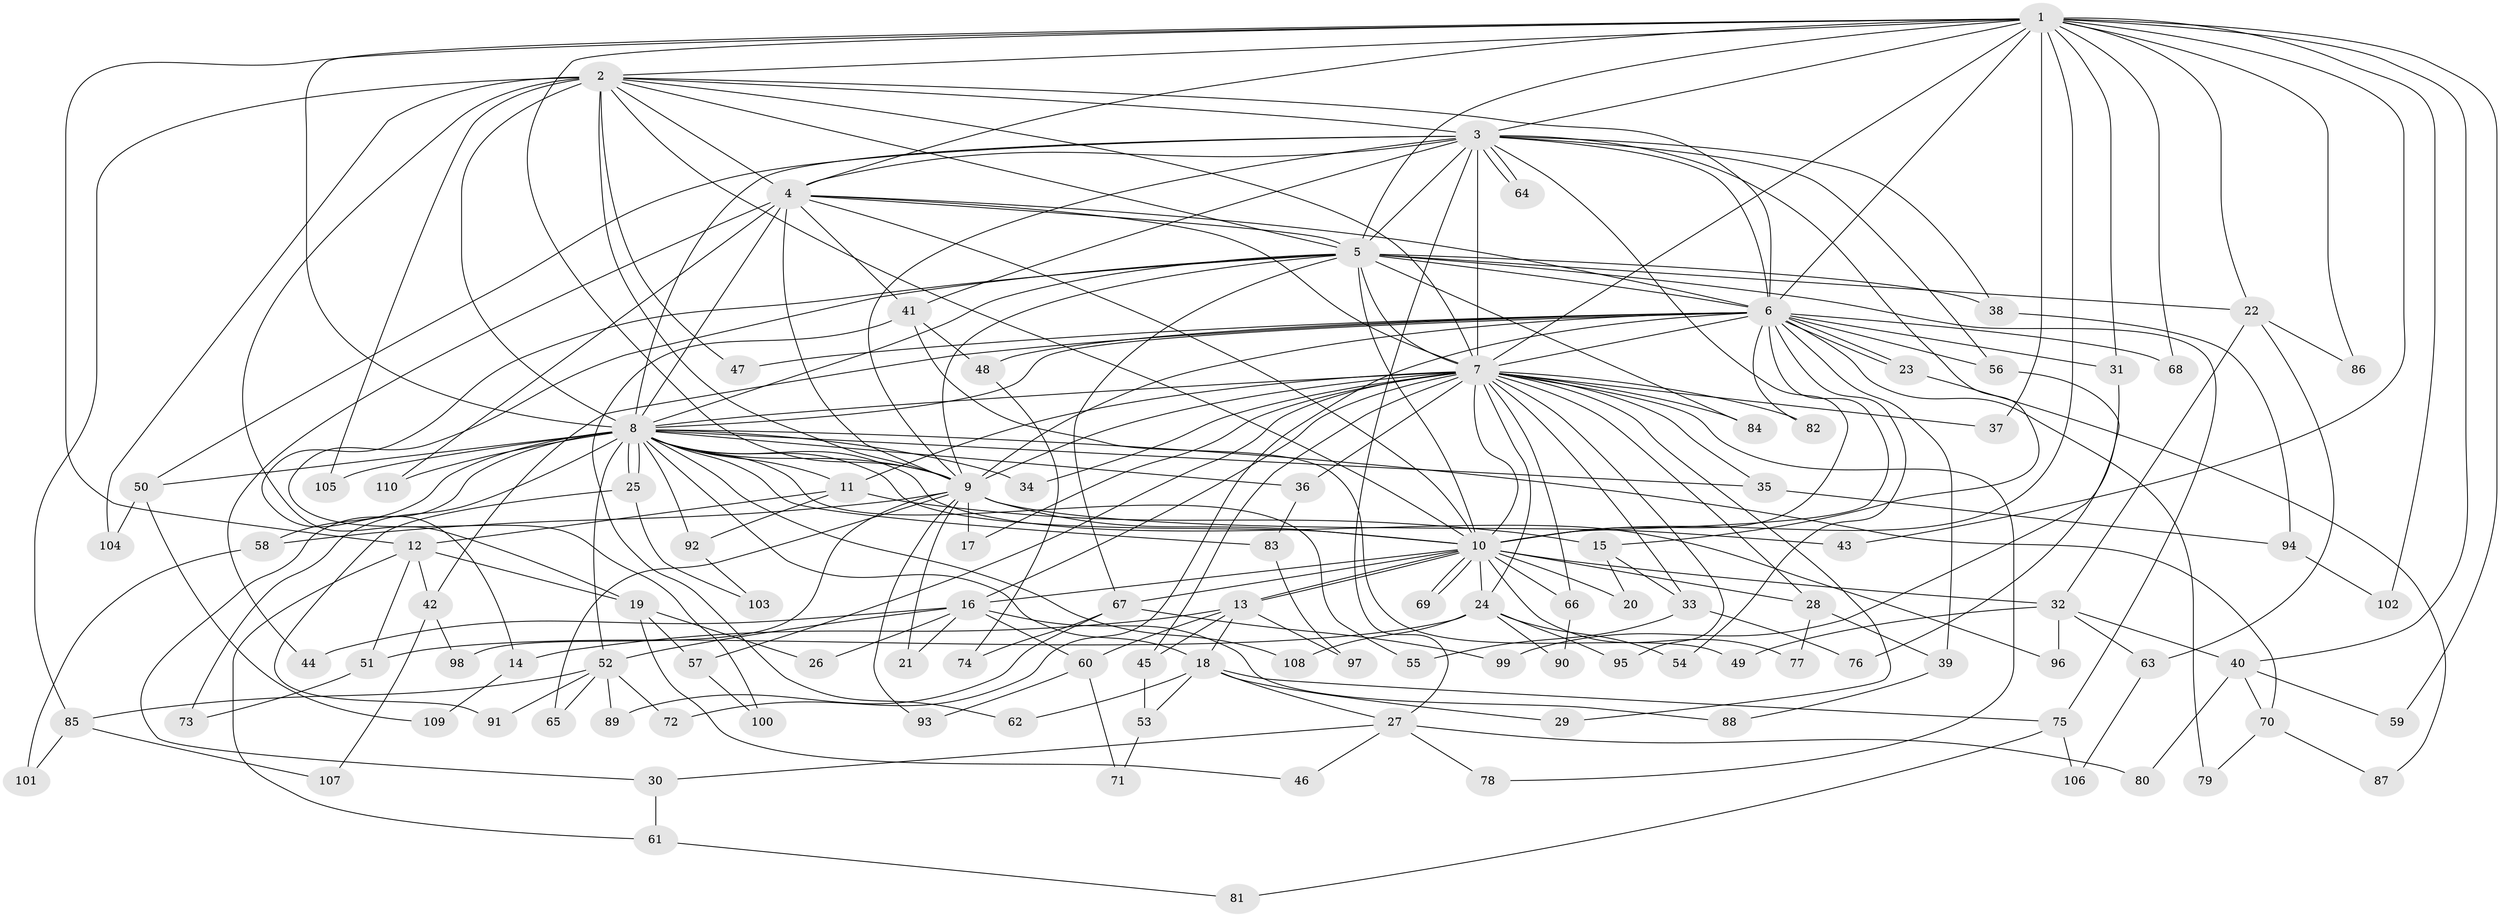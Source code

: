 // Generated by graph-tools (version 1.1) at 2025/01/03/09/25 03:01:21]
// undirected, 110 vertices, 245 edges
graph export_dot {
graph [start="1"]
  node [color=gray90,style=filled];
  1;
  2;
  3;
  4;
  5;
  6;
  7;
  8;
  9;
  10;
  11;
  12;
  13;
  14;
  15;
  16;
  17;
  18;
  19;
  20;
  21;
  22;
  23;
  24;
  25;
  26;
  27;
  28;
  29;
  30;
  31;
  32;
  33;
  34;
  35;
  36;
  37;
  38;
  39;
  40;
  41;
  42;
  43;
  44;
  45;
  46;
  47;
  48;
  49;
  50;
  51;
  52;
  53;
  54;
  55;
  56;
  57;
  58;
  59;
  60;
  61;
  62;
  63;
  64;
  65;
  66;
  67;
  68;
  69;
  70;
  71;
  72;
  73;
  74;
  75;
  76;
  77;
  78;
  79;
  80;
  81;
  82;
  83;
  84;
  85;
  86;
  87;
  88;
  89;
  90;
  91;
  92;
  93;
  94;
  95;
  96;
  97;
  98;
  99;
  100;
  101;
  102;
  103;
  104;
  105;
  106;
  107;
  108;
  109;
  110;
  1 -- 2;
  1 -- 3;
  1 -- 4;
  1 -- 5;
  1 -- 6;
  1 -- 7;
  1 -- 8;
  1 -- 9;
  1 -- 10;
  1 -- 12;
  1 -- 22;
  1 -- 31;
  1 -- 37;
  1 -- 40;
  1 -- 43;
  1 -- 59;
  1 -- 68;
  1 -- 86;
  1 -- 102;
  2 -- 3;
  2 -- 4;
  2 -- 5;
  2 -- 6;
  2 -- 7;
  2 -- 8;
  2 -- 9;
  2 -- 10;
  2 -- 19;
  2 -- 47;
  2 -- 85;
  2 -- 104;
  2 -- 105;
  3 -- 4;
  3 -- 5;
  3 -- 6;
  3 -- 7;
  3 -- 8;
  3 -- 9;
  3 -- 10;
  3 -- 15;
  3 -- 27;
  3 -- 38;
  3 -- 41;
  3 -- 50;
  3 -- 56;
  3 -- 64;
  3 -- 64;
  4 -- 5;
  4 -- 6;
  4 -- 7;
  4 -- 8;
  4 -- 9;
  4 -- 10;
  4 -- 41;
  4 -- 44;
  4 -- 110;
  5 -- 6;
  5 -- 7;
  5 -- 8;
  5 -- 9;
  5 -- 10;
  5 -- 14;
  5 -- 22;
  5 -- 38;
  5 -- 67;
  5 -- 75;
  5 -- 84;
  5 -- 100;
  6 -- 7;
  6 -- 8;
  6 -- 9;
  6 -- 10;
  6 -- 23;
  6 -- 23;
  6 -- 31;
  6 -- 39;
  6 -- 42;
  6 -- 47;
  6 -- 48;
  6 -- 54;
  6 -- 56;
  6 -- 68;
  6 -- 72;
  6 -- 79;
  6 -- 82;
  7 -- 8;
  7 -- 9;
  7 -- 10;
  7 -- 11;
  7 -- 16;
  7 -- 17;
  7 -- 24;
  7 -- 28;
  7 -- 29;
  7 -- 33;
  7 -- 34;
  7 -- 35;
  7 -- 36;
  7 -- 37;
  7 -- 45;
  7 -- 57;
  7 -- 66;
  7 -- 78;
  7 -- 82;
  7 -- 84;
  7 -- 95;
  8 -- 9;
  8 -- 10;
  8 -- 11;
  8 -- 18;
  8 -- 25;
  8 -- 25;
  8 -- 30;
  8 -- 34;
  8 -- 35;
  8 -- 36;
  8 -- 50;
  8 -- 52;
  8 -- 55;
  8 -- 58;
  8 -- 70;
  8 -- 73;
  8 -- 83;
  8 -- 92;
  8 -- 96;
  8 -- 105;
  8 -- 108;
  8 -- 110;
  9 -- 10;
  9 -- 17;
  9 -- 21;
  9 -- 43;
  9 -- 58;
  9 -- 65;
  9 -- 93;
  9 -- 98;
  10 -- 13;
  10 -- 13;
  10 -- 16;
  10 -- 20;
  10 -- 24;
  10 -- 28;
  10 -- 32;
  10 -- 66;
  10 -- 67;
  10 -- 69;
  10 -- 69;
  10 -- 77;
  11 -- 12;
  11 -- 15;
  11 -- 92;
  12 -- 19;
  12 -- 42;
  12 -- 51;
  12 -- 61;
  13 -- 14;
  13 -- 18;
  13 -- 45;
  13 -- 60;
  13 -- 97;
  14 -- 109;
  15 -- 20;
  15 -- 33;
  16 -- 21;
  16 -- 26;
  16 -- 44;
  16 -- 52;
  16 -- 60;
  16 -- 88;
  18 -- 27;
  18 -- 29;
  18 -- 53;
  18 -- 62;
  18 -- 75;
  19 -- 26;
  19 -- 46;
  19 -- 57;
  22 -- 32;
  22 -- 63;
  22 -- 86;
  23 -- 87;
  24 -- 51;
  24 -- 54;
  24 -- 90;
  24 -- 95;
  24 -- 108;
  25 -- 91;
  25 -- 103;
  27 -- 30;
  27 -- 46;
  27 -- 78;
  27 -- 80;
  28 -- 39;
  28 -- 77;
  30 -- 61;
  31 -- 99;
  32 -- 40;
  32 -- 49;
  32 -- 63;
  32 -- 96;
  33 -- 55;
  33 -- 76;
  35 -- 94;
  36 -- 83;
  38 -- 94;
  39 -- 88;
  40 -- 59;
  40 -- 70;
  40 -- 80;
  41 -- 48;
  41 -- 49;
  41 -- 62;
  42 -- 98;
  42 -- 107;
  45 -- 53;
  48 -- 74;
  50 -- 104;
  50 -- 109;
  51 -- 73;
  52 -- 65;
  52 -- 72;
  52 -- 85;
  52 -- 89;
  52 -- 91;
  53 -- 71;
  56 -- 76;
  57 -- 100;
  58 -- 101;
  60 -- 71;
  60 -- 93;
  61 -- 81;
  63 -- 106;
  66 -- 90;
  67 -- 74;
  67 -- 89;
  67 -- 99;
  70 -- 79;
  70 -- 87;
  75 -- 81;
  75 -- 106;
  83 -- 97;
  85 -- 101;
  85 -- 107;
  92 -- 103;
  94 -- 102;
}
